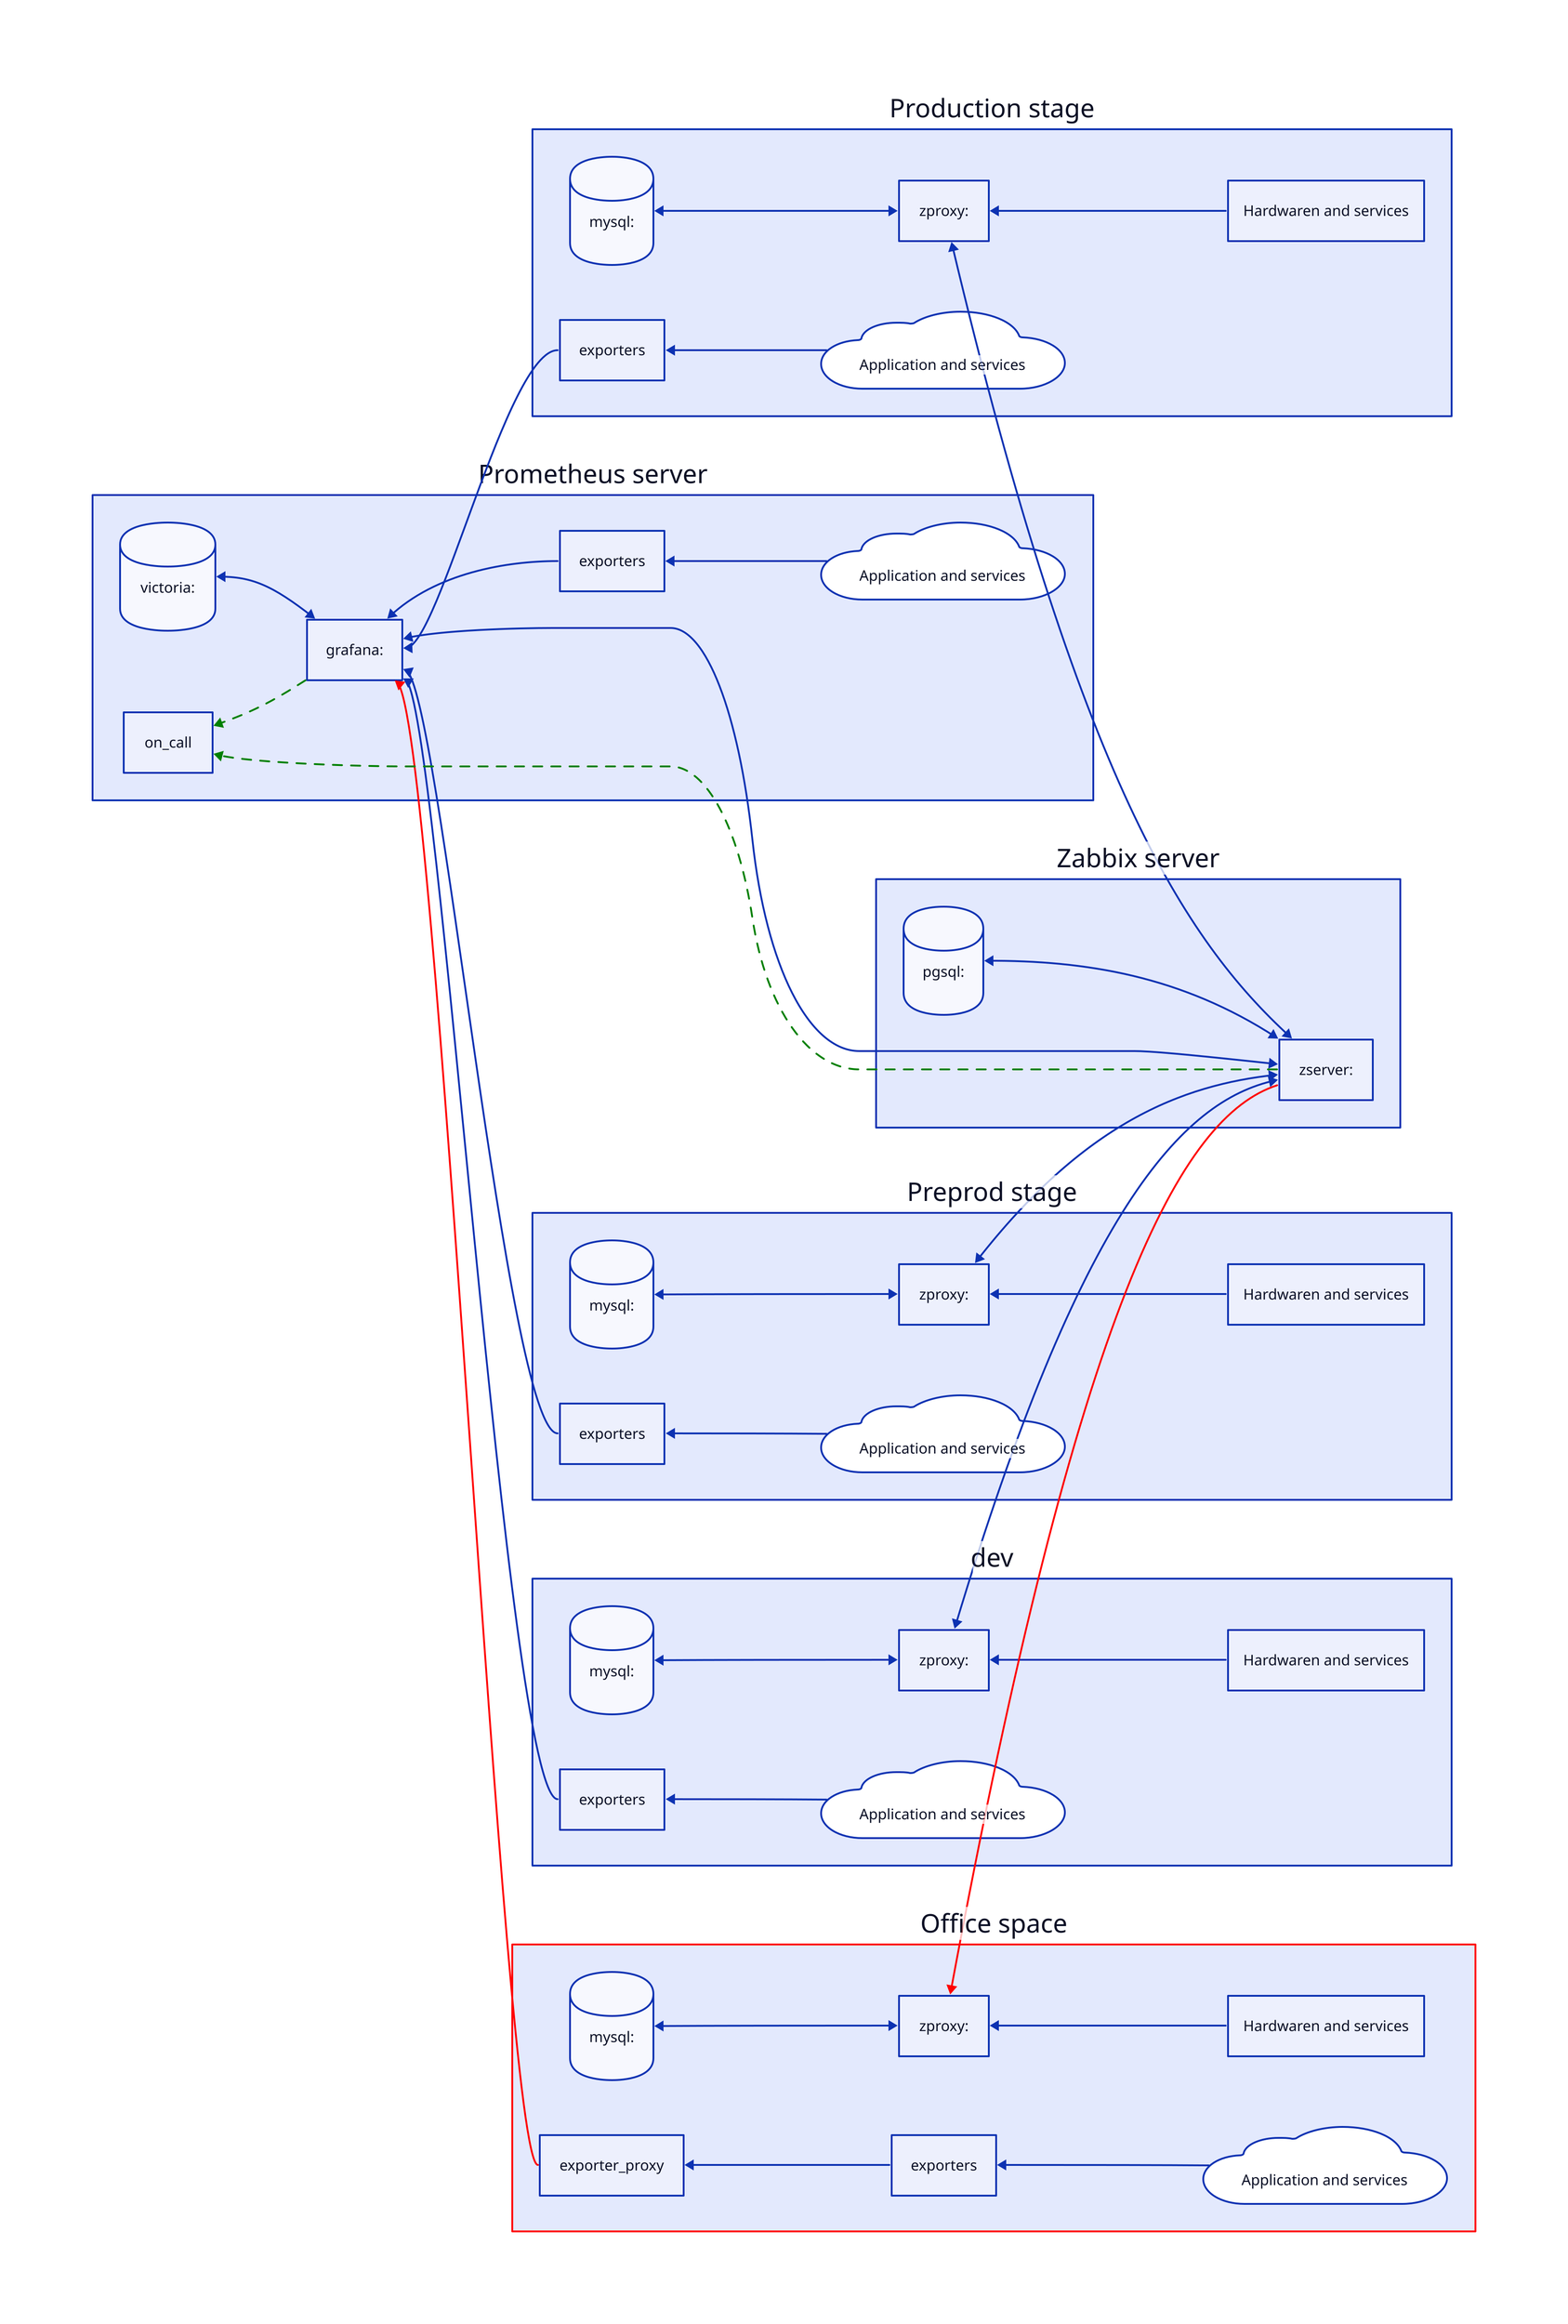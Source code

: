 direction: left

zabbix: Zabbix server {
  zabbix_db: pgsql: {shape: cylinder}
  zabbix_server: zserver: {shape: rectangle}
  zabbix_server <-> zabbix_db
}

prom: Prometheus server {
  prom_db: victoria: {shape: cylinder}
  prom_server: grafana: {shape: rectangle}
  apps: Application and services {shape: cloud}
  prom_exporter: exporters

  apps -> prom_exporter
  prom_server <-> prom_db
  prom_exporter -> prom_server
}

prod: Production stage {
  # zabbix 
  zproxy_db: mysql: {shape: cylinder}
  zproxy_server: zproxy: {shape: rectangle}
  hardware: Hardwaren and services {shape: rectangle}
  # prom
  apps: Application and services {shape: cloud}
  prom_exporter: exporters
  prom_exporter <- apps
  zproxy_server <-> zproxy_db
  hardware -> zproxy_server
}

preprod: Preprod stage {
  zproxy_db: mysql: {shape: cylinder}
  zproxy_server: zproxy: {shape: rectangle}
  hardware: Hardwaren and services {shape: rectangle}
  # prom
  apps: Application and services {shape: cloud}
  prom_exporter: exporters
  prom_exporter <- apps
  zproxy_server <-> zproxy_db
  hardware -> zproxy_server
}

dev: {
  zproxy_db: mysql: {shape: cylinder}
  zproxy_server: zproxy: {shape: rectangle}
  hardware: Hardwaren and services {shape: rectangle}
  # prom
  apps: Application and services {shape: cloud}
  prom_exporter: exporters
  prom_exporter <- apps
  zproxy_server <-> zproxy_db
  hardware -> zproxy_server
}

office: Office space {
  style: {stroke: red}
  zproxy_db: mysql: {shape: cylinder}
  zproxy_server: zproxy: {shape: rectangle}
  hardware: Hardwaren and services {shape: rectangle}
  # prom
  apps: Application and services {shape: cloud}
  prom_exporter: exporters
  prom_exporter_proxy: exporter_proxy
  apps -> prom_exporter
  prom_exporter -> prom_exporter_proxy
  zproxy_server <-> zproxy_db
  hardware -> zproxy_server
}

# Stage to zabbix
zabbix.zabbix_server <-> prod.zproxy_server
zabbix.zabbix_server <-> preprod.zproxy_server
zabbix.zabbix_server <-> dev.zproxy_server
zabbix.zabbix_server -> office.zproxy_server: {style: {stroke: red}}

# zabbix - prom integration
zabbix.zabbix_server <-> prom.prom_server

# Stege to prom
prod.prom_exporter -> prom.prom_server
preprod.prom_exporter -> prom.prom_server
dev.prom_exporter -> prom.prom_server
office.prom_exporter_proxy -> prom.prom_server: {style: {stroke: red}}

prom.prom_server -> prom.on_call: {
  style: {
    animated: true
    stroke: green
  }
}
zabbix.zabbix_server -> prom.on_call: {
  style: {
    animated: true
    stroke: green
  }
}
